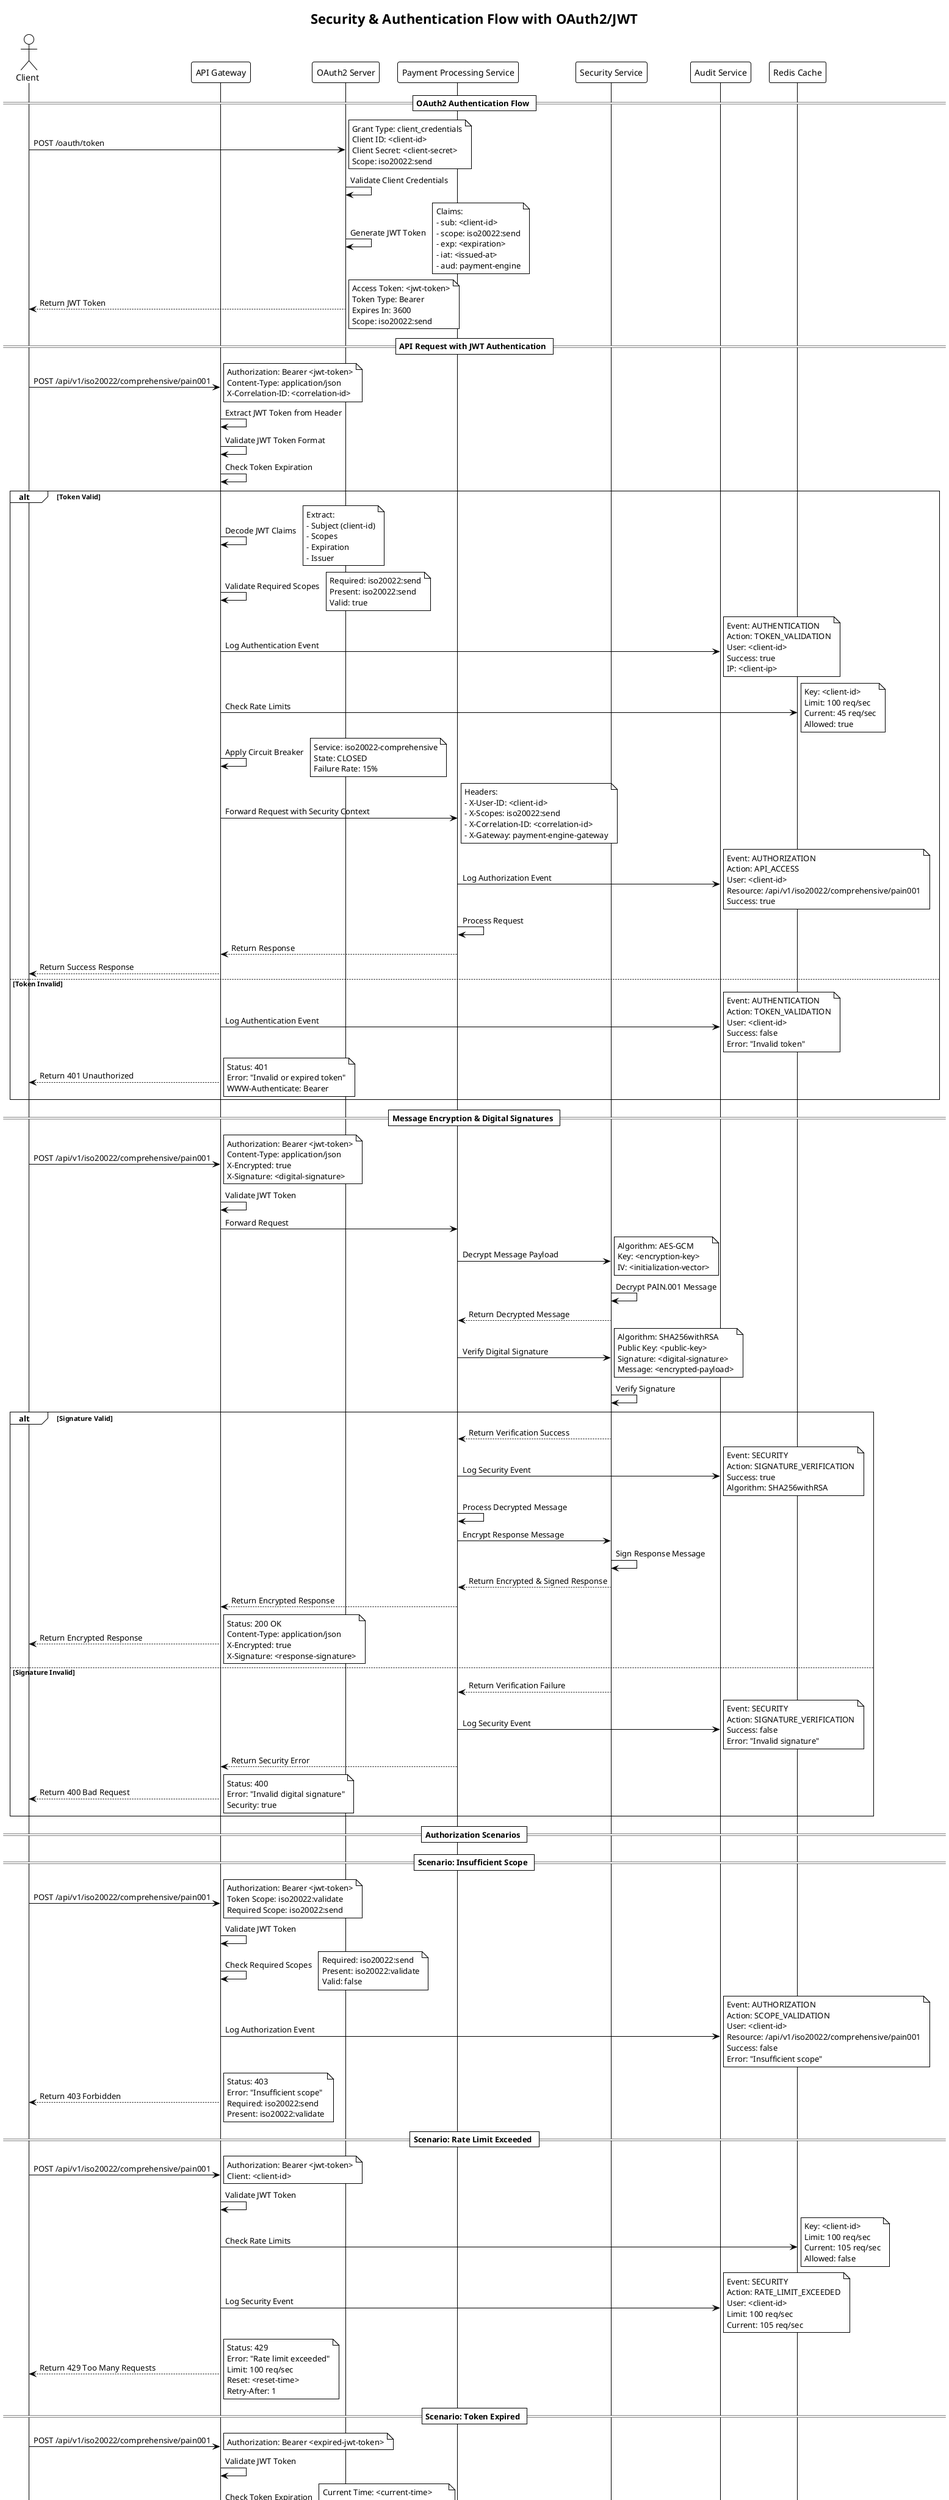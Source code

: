 @startuml SECURITY_AUTHENTICATION_FLOW
!theme plain
title Security & Authentication Flow with OAuth2/JWT

actor Client as C
participant "API Gateway" as AG
participant "OAuth2 Server" as OAuth
participant "Payment Processing Service" as MS
participant "Security Service" as SS
participant "Audit Service" as AS
participant "Redis Cache" as RC

== OAuth2 Authentication Flow ==

C -> OAuth: POST /oauth/token
note right: Grant Type: client_credentials\nClient ID: <client-id>\nClient Secret: <client-secret>\nScope: iso20022:send

OAuth -> OAuth: Validate Client Credentials
OAuth -> OAuth: Generate JWT Token
note right: Claims:\n- sub: <client-id>\n- scope: iso20022:send\n- exp: <expiration>\n- iat: <issued-at>\n- aud: payment-engine

OAuth --> C: Return JWT Token
note right: Access Token: <jwt-token>\nToken Type: Bearer\nExpires In: 3600\nScope: iso20022:send

== API Request with JWT Authentication ==

C -> AG: POST /api/v1/iso20022/comprehensive/pain001
note right: Authorization: Bearer <jwt-token>\nContent-Type: application/json\nX-Correlation-ID: <correlation-id>

AG -> AG: Extract JWT Token from Header
AG -> AG: Validate JWT Token Format
AG -> AG: Check Token Expiration

alt Token Valid
    AG -> AG: Decode JWT Claims
    note right: Extract:\n- Subject (client-id)\n- Scopes\n- Expiration\n- Issuer
    
    AG -> AG: Validate Required Scopes
    note right: Required: iso20022:send\nPresent: iso20022:send\nValid: true
    
    AG -> AS: Log Authentication Event
    note right: Event: AUTHENTICATION\nAction: TOKEN_VALIDATION\nUser: <client-id>\nSuccess: true\nIP: <client-ip>
    
    AG -> RC: Check Rate Limits
    note right: Key: <client-id>\nLimit: 100 req/sec\nCurrent: 45 req/sec\nAllowed: true
    
    AG -> AG: Apply Circuit Breaker
    note right: Service: iso20022-comprehensive\nState: CLOSED\nFailure Rate: 15%
    
    AG -> MS: Forward Request with Security Context
    note right: Headers:\n- X-User-ID: <client-id>\n- X-Scopes: iso20022:send\n- X-Correlation-ID: <correlation-id>\n- X-Gateway: payment-engine-gateway
    
    MS -> AS: Log Authorization Event
    note right: Event: AUTHORIZATION\nAction: API_ACCESS\nUser: <client-id>\nResource: /api/v1/iso20022/comprehensive/pain001\nSuccess: true
    
    MS -> MS: Process Request
    MS --> AG: Return Response
    AG --> C: Return Success Response
    
else Token Invalid
    AG -> AS: Log Authentication Event
    note right: Event: AUTHENTICATION\nAction: TOKEN_VALIDATION\nUser: <client-id>\nSuccess: false\nError: "Invalid token"
    
    AG --> C: Return 401 Unauthorized
    note right: Status: 401\nError: "Invalid or expired token"\nWWW-Authenticate: Bearer
end

== Message Encryption & Digital Signatures ==

C -> AG: POST /api/v1/iso20022/comprehensive/pain001
note right: Authorization: Bearer <jwt-token>\nContent-Type: application/json\nX-Encrypted: true\nX-Signature: <digital-signature>

AG -> AG: Validate JWT Token
AG -> MS: Forward Request

MS -> SS: Decrypt Message Payload
note right: Algorithm: AES-GCM\nKey: <encryption-key>\nIV: <initialization-vector>

SS -> SS: Decrypt PAIN.001 Message
SS --> MS: Return Decrypted Message

MS -> SS: Verify Digital Signature
note right: Algorithm: SHA256withRSA\nPublic Key: <public-key>\nSignature: <digital-signature>\nMessage: <encrypted-payload>

SS -> SS: Verify Signature
alt Signature Valid
    SS --> MS: Return Verification Success
    MS -> AS: Log Security Event
    note right: Event: SECURITY\nAction: SIGNATURE_VERIFICATION\nSuccess: true\nAlgorithm: SHA256withRSA
    
    MS -> MS: Process Decrypted Message
    MS -> SS: Encrypt Response Message
    SS -> SS: Sign Response Message
    SS --> MS: Return Encrypted & Signed Response
    
    MS --> AG: Return Encrypted Response
    AG --> C: Return Encrypted Response
    note right: Status: 200 OK\nContent-Type: application/json\nX-Encrypted: true\nX-Signature: <response-signature>
    
else Signature Invalid
    SS --> MS: Return Verification Failure
    MS -> AS: Log Security Event
    note right: Event: SECURITY\nAction: SIGNATURE_VERIFICATION\nSuccess: false\nError: "Invalid signature"
    
    MS --> AG: Return Security Error
    AG --> C: Return 400 Bad Request
    note right: Status: 400\nError: "Invalid digital signature"\nSecurity: true
end

== Authorization Scenarios ==

== Scenario: Insufficient Scope ==

C -> AG: POST /api/v1/iso20022/comprehensive/pain001
note right: Authorization: Bearer <jwt-token>\nToken Scope: iso20022:validate\nRequired Scope: iso20022:send

AG -> AG: Validate JWT Token
AG -> AG: Check Required Scopes
note right: Required: iso20022:send\nPresent: iso20022:validate\nValid: false

AG -> AS: Log Authorization Event
note right: Event: AUTHORIZATION\nAction: SCOPE_VALIDATION\nUser: <client-id>\nResource: /api/v1/iso20022/comprehensive/pain001\nSuccess: false\nError: "Insufficient scope"

AG --> C: Return 403 Forbidden
note right: Status: 403\nError: "Insufficient scope"\nRequired: iso20022:send\nPresent: iso20022:validate

== Scenario: Rate Limit Exceeded ==

C -> AG: POST /api/v1/iso20022/comprehensive/pain001
note right: Authorization: Bearer <jwt-token>\nClient: <client-id>

AG -> AG: Validate JWT Token
AG -> RC: Check Rate Limits
note right: Key: <client-id>\nLimit: 100 req/sec\nCurrent: 105 req/sec\nAllowed: false

AG -> AS: Log Security Event
note right: Event: SECURITY\nAction: RATE_LIMIT_EXCEEDED\nUser: <client-id>\nLimit: 100 req/sec\nCurrent: 105 req/sec

AG --> C: Return 429 Too Many Requests
note right: Status: 429\nError: "Rate limit exceeded"\nLimit: 100 req/sec\nReset: <reset-time>\nRetry-After: 1

== Scenario: Token Expired ==

C -> AG: POST /api/v1/iso20022/comprehensive/pain001
note right: Authorization: Bearer <expired-jwt-token>

AG -> AG: Validate JWT Token
AG -> AG: Check Token Expiration
note right: Current Time: <current-time>\nToken Expiration: <expired-time>\nValid: false

AG -> AS: Log Authentication Event
note right: Event: AUTHENTICATION\nAction: TOKEN_VALIDATION\nUser: <client-id>\nSuccess: false\nError: "Token expired"

AG --> C: Return 401 Unauthorized
note right: Status: 401\nError: "Token expired"\nWWW-Authenticate: Bearer\nExpires: <expired-time>

== Security Monitoring & Alerting ==

note over C,AS
Security Monitoring Features:
- Real-time Authentication Monitoring
- Failed Login Attempt Tracking
- Rate Limit Violation Alerts
- Token Expiration Monitoring
- Scope Validation Logging
- Digital Signature Verification
- Message Encryption/Decryption
- Security Event Correlation
- Anomaly Detection
- Threat Intelligence Integration
- Compliance Reporting
- Audit Trail Generation
- Security Metrics Collection
- Alert Generation & Notification
- Incident Response Automation
end note

== Security Metrics & Health Checks ==

AG -> AG: Collect Security Metrics
note right: Metrics:\n- Authentication Success Rate\n- Authorization Failure Rate\n- Rate Limit Violations\n- Token Expiration Rate\n- Signature Verification Rate\n- Encryption/Decryption Performance

AG -> AS: Log Security Metrics
note right: Event: SECURITY_METRICS\nTimestamp: <timestamp>\nMetrics: <security-metrics>

AG -> AG: Check Security Health
note right: Health Checks:\n- OAuth2 Server Connectivity\n- JWT Token Validation\n- Encryption Service Status\n- Signature Verification Service\n- Rate Limiting Service\n- Audit Logging Service

alt Security Health OK
    AG -> AS: Log Security Health Event
    note right: Event: SECURITY_HEALTH\nStatus: HEALTHY\nChecks: All passed
    
else Security Health Degraded
    AG -> AS: Log Security Health Event
    note right: Event: SECURITY_HEALTH\nStatus: DEGRADED\nFailed Checks: <failed-checks>
    
    AG -> AG: Trigger Security Alert
    note right: Alert: Security Service Degraded\nSeverity: WARNING\nAction: Investigate\nNotification: Security Team
end

@enduml